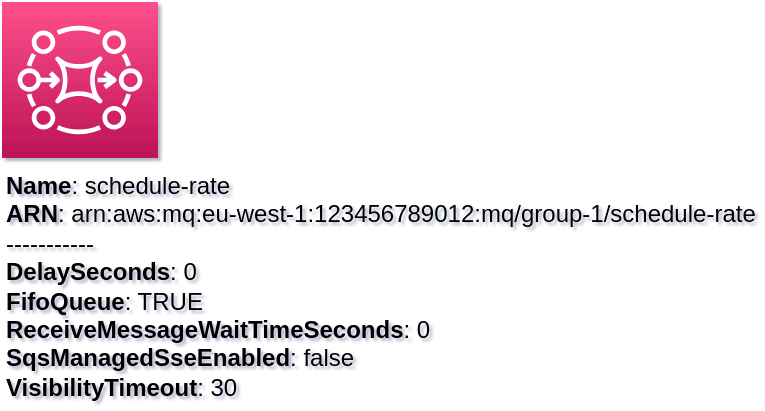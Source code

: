 <mxfile type="MultiCloud">
	<diagram id="diagram_1" name="AWS components">
		<mxGraphModel dx="1015" dy="661" grid="1" gridSize="10" guides="1" tooltips="1" connect="1" arrows="1" fold="1" page="1" pageScale="1" pageWidth="850" pageHeight="1100" math="0" shadow="1">
			<root>
				<mxCell id="0"/>
				<mxCell id="1" parent="0"/>
				<mxCell id="vertex:mq:arn:aws:mq:eu-west-1:123456789012:mq/group-1/schedule-rate" value="&lt;b&gt;Name&lt;/b&gt;: schedule-rate&lt;BR&gt;&lt;b&gt;ARN&lt;/b&gt;: arn:aws:mq:eu-west-1:123456789012:mq/group-1/schedule-rate&lt;BR&gt;-----------&lt;BR&gt;&lt;b&gt;DelaySeconds&lt;/b&gt;: 0&lt;BR&gt;&lt;b&gt;FifoQueue&lt;/b&gt;: TRUE&lt;BR&gt;&lt;b&gt;ReceiveMessageWaitTimeSeconds&lt;/b&gt;: 0&lt;BR&gt;&lt;b&gt;SqsManagedSseEnabled&lt;/b&gt;: false&lt;BR&gt;&lt;b&gt;VisibilityTimeout&lt;/b&gt;: 30" style="sketch=0;outlineConnect=0;gradientColor=#FF4F8B;gradientDirection=north;fillColor=#BC1356;strokeColor=#ffffff;dashed=0;verticalLabelPosition=bottom;verticalAlign=top;align=left;html=1;fontSize=12;fontStyle=0;aspect=fixed;shape=mxgraph.aws4.resourceIcon;resIcon=mxgraph.aws4.mq;" parent="1" vertex="1">
					<mxGeometry width="78" height="78" as="geometry"/>
				</mxCell>
			</root>
		</mxGraphModel>
	</diagram>
</mxfile>